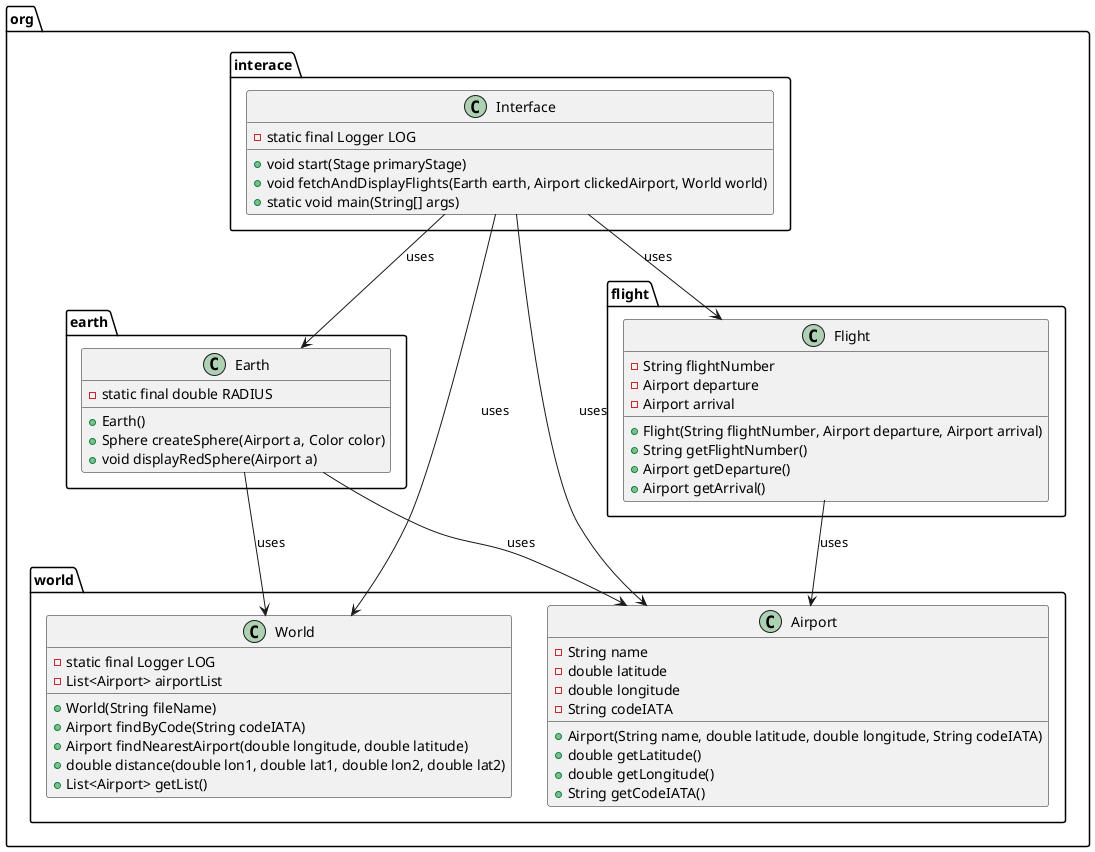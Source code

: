 @startuml
package org.earth {
    class Earth {
        - static final double RADIUS
        + Earth()
        + Sphere createSphere(Airport a, Color color)
        + void displayRedSphere(Airport a)
    }
}

package org.world {
    class Airport {
        - String name
        - double latitude
        - double longitude
        - String codeIATA
        + Airport(String name, double latitude, double longitude, String codeIATA)
        + double getLatitude()
        + double getLongitude()
        + String getCodeIATA()
    }

    class World {
        - static final Logger LOG
        - List<Airport> airportList
        + World(String fileName)
        + Airport findByCode(String codeIATA)
        + Airport findNearestAirport(double longitude, double latitude)
        + double distance(double lon1, double lat1, double lon2, double lat2)
        + List<Airport> getList()
    }
}

package org.interace {
    class Interface {
        - static final Logger LOG
        + void start(Stage primaryStage)
        + void fetchAndDisplayFlights(Earth earth, Airport clickedAirport, World world)
        + static void main(String[] args)
    }
}

package org.flight {
    class Flight {
        - String flightNumber
        - Airport departure
        - Airport arrival
        + Flight(String flightNumber, Airport departure, Airport arrival)
        + String getFlightNumber()
        + Airport getDeparture()
        + Airport getArrival()
    }
}

Earth --> Airport : uses
Earth --> World : uses
Interface --> Earth : uses
Interface --> World : uses
Interface --> Airport : uses
Interface --> Flight : uses
Flight --> Airport : uses

@enduml